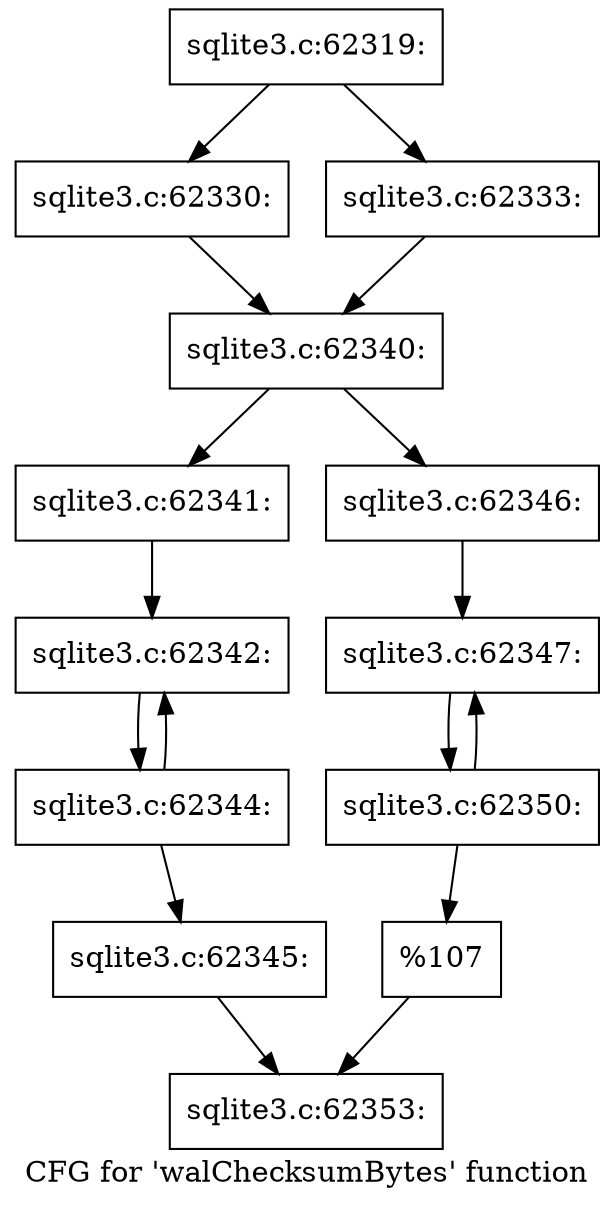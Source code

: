 digraph "CFG for 'walChecksumBytes' function" {
	label="CFG for 'walChecksumBytes' function";

	Node0x55c0f73d7fc0 [shape=record,label="{sqlite3.c:62319:}"];
	Node0x55c0f73d7fc0 -> Node0x55c0f5e19f50;
	Node0x55c0f73d7fc0 -> Node0x55c0f5e19ff0;
	Node0x55c0f5e19f50 [shape=record,label="{sqlite3.c:62330:}"];
	Node0x55c0f5e19f50 -> Node0x55c0f5e19fa0;
	Node0x55c0f5e19ff0 [shape=record,label="{sqlite3.c:62333:}"];
	Node0x55c0f5e19ff0 -> Node0x55c0f5e19fa0;
	Node0x55c0f5e19fa0 [shape=record,label="{sqlite3.c:62340:}"];
	Node0x55c0f5e19fa0 -> Node0x55c0f744a6b0;
	Node0x55c0f5e19fa0 -> Node0x55c0f744a750;
	Node0x55c0f744a6b0 [shape=record,label="{sqlite3.c:62341:}"];
	Node0x55c0f744a6b0 -> Node0x55c0f744aac0;
	Node0x55c0f744aac0 [shape=record,label="{sqlite3.c:62342:}"];
	Node0x55c0f744aac0 -> Node0x55c0f744aa70;
	Node0x55c0f744aa70 [shape=record,label="{sqlite3.c:62344:}"];
	Node0x55c0f744aa70 -> Node0x55c0f744aac0;
	Node0x55c0f744aa70 -> Node0x55c0f744aa20;
	Node0x55c0f744aa20 [shape=record,label="{sqlite3.c:62345:}"];
	Node0x55c0f744aa20 -> Node0x55c0f744a700;
	Node0x55c0f744a750 [shape=record,label="{sqlite3.c:62346:}"];
	Node0x55c0f744a750 -> Node0x55c0f744bf40;
	Node0x55c0f744bf40 [shape=record,label="{sqlite3.c:62347:}"];
	Node0x55c0f744bf40 -> Node0x55c0f744bef0;
	Node0x55c0f744bef0 [shape=record,label="{sqlite3.c:62350:}"];
	Node0x55c0f744bef0 -> Node0x55c0f744bf40;
	Node0x55c0f744bef0 -> Node0x55c0f744bea0;
	Node0x55c0f744bea0 [shape=record,label="{%107}"];
	Node0x55c0f744bea0 -> Node0x55c0f744a700;
	Node0x55c0f744a700 [shape=record,label="{sqlite3.c:62353:}"];
}
